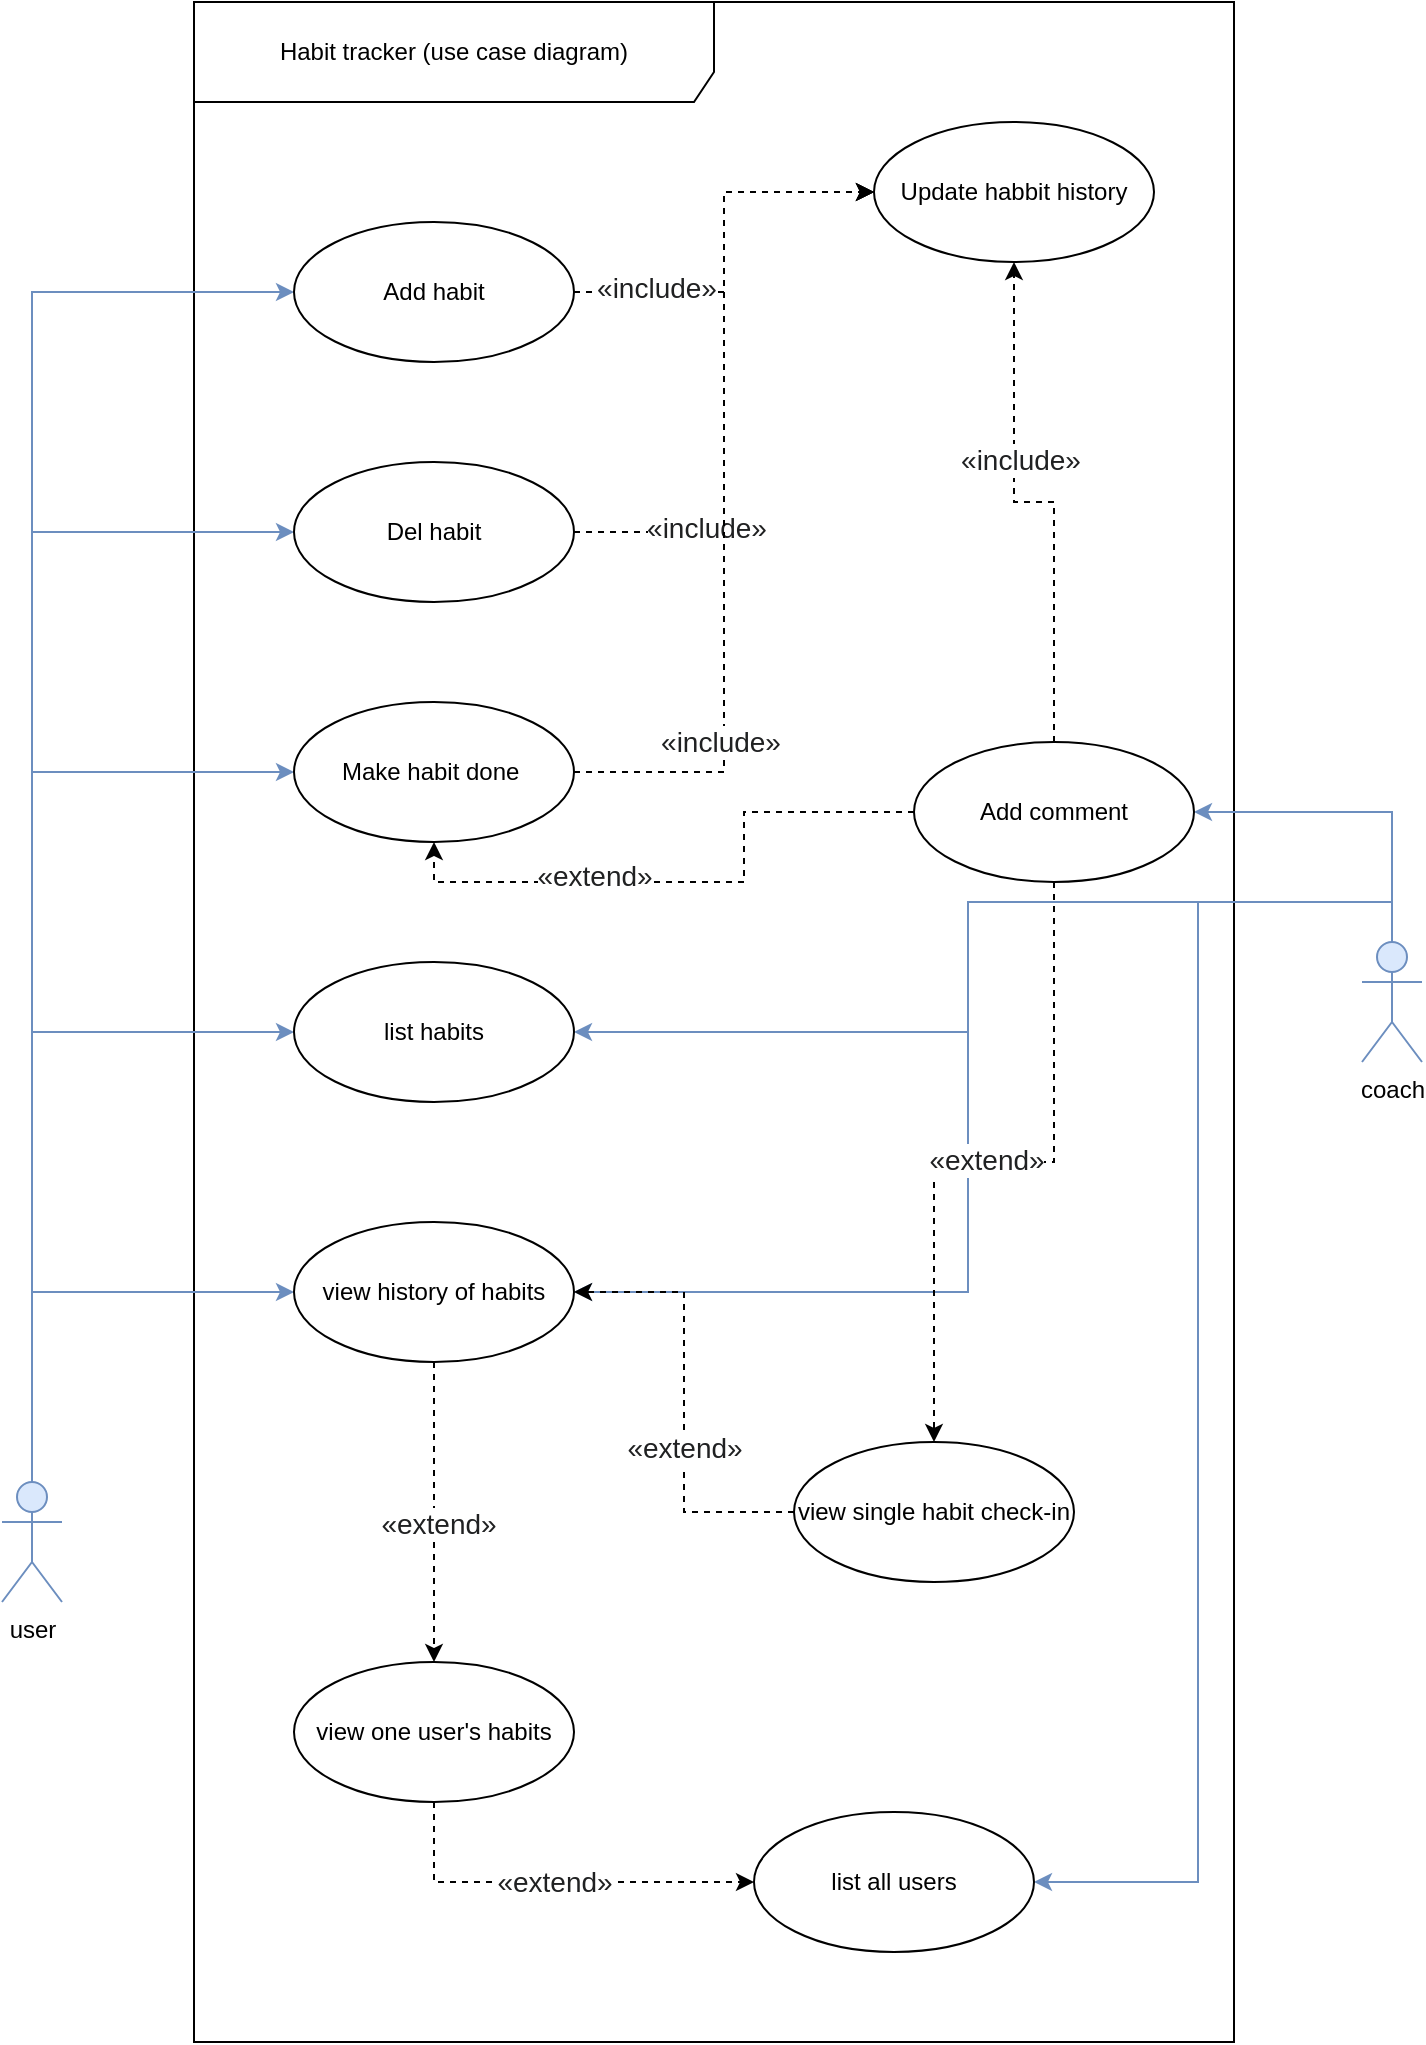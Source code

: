 <mxfile version="15.7.3" type="device"><diagram id="i0s6ynnw4_arNtwk_-X4" name="Page-1"><mxGraphModel dx="1184" dy="762" grid="1" gridSize="10" guides="1" tooltips="1" connect="1" arrows="1" fold="1" page="1" pageScale="1" pageWidth="827" pageHeight="1169" math="0" shadow="0"><root><mxCell id="0"/><mxCell id="1" parent="0"/><mxCell id="bCbBn_DZaPaS09el-NNW-1" value="Habit tracker (use case diagram)" style="shape=umlFrame;whiteSpace=wrap;html=1;width=260;height=50;" vertex="1" parent="1"><mxGeometry x="160" y="60" width="520" height="1020" as="geometry"/></mxCell><mxCell id="bCbBn_DZaPaS09el-NNW-14" style="edgeStyle=orthogonalEdgeStyle;rounded=0;orthogonalLoop=1;jettySize=auto;html=1;exitX=0.5;exitY=0;exitDx=0;exitDy=0;exitPerimeter=0;entryX=0;entryY=0.5;entryDx=0;entryDy=0;fillColor=#dae8fc;strokeColor=#6c8ebf;" edge="1" parent="1" source="bCbBn_DZaPaS09el-NNW-2" target="bCbBn_DZaPaS09el-NNW-7"><mxGeometry relative="1" as="geometry"/></mxCell><mxCell id="bCbBn_DZaPaS09el-NNW-15" style="edgeStyle=orthogonalEdgeStyle;rounded=0;orthogonalLoop=1;jettySize=auto;html=1;exitX=0.5;exitY=0;exitDx=0;exitDy=0;exitPerimeter=0;entryX=0;entryY=0.5;entryDx=0;entryDy=0;fillColor=#dae8fc;strokeColor=#6c8ebf;" edge="1" parent="1" source="bCbBn_DZaPaS09el-NNW-2" target="bCbBn_DZaPaS09el-NNW-8"><mxGeometry relative="1" as="geometry"/></mxCell><mxCell id="bCbBn_DZaPaS09el-NNW-16" style="edgeStyle=orthogonalEdgeStyle;rounded=0;orthogonalLoop=1;jettySize=auto;html=1;exitX=0.5;exitY=0;exitDx=0;exitDy=0;exitPerimeter=0;entryX=0;entryY=0.5;entryDx=0;entryDy=0;fillColor=#dae8fc;strokeColor=#6c8ebf;" edge="1" parent="1" source="bCbBn_DZaPaS09el-NNW-2" target="bCbBn_DZaPaS09el-NNW-9"><mxGeometry relative="1" as="geometry"/></mxCell><mxCell id="bCbBn_DZaPaS09el-NNW-17" style="edgeStyle=orthogonalEdgeStyle;rounded=0;orthogonalLoop=1;jettySize=auto;html=1;exitX=0.5;exitY=0;exitDx=0;exitDy=0;exitPerimeter=0;entryX=0;entryY=0.5;entryDx=0;entryDy=0;fillColor=#dae8fc;strokeColor=#6c8ebf;" edge="1" parent="1" source="bCbBn_DZaPaS09el-NNW-2" target="bCbBn_DZaPaS09el-NNW-6"><mxGeometry relative="1" as="geometry"/></mxCell><mxCell id="bCbBn_DZaPaS09el-NNW-22" style="edgeStyle=orthogonalEdgeStyle;rounded=0;orthogonalLoop=1;jettySize=auto;html=1;exitX=0.5;exitY=0;exitDx=0;exitDy=0;exitPerimeter=0;entryX=0;entryY=0.5;entryDx=0;entryDy=0;fillColor=#dae8fc;strokeColor=#6c8ebf;" edge="1" parent="1" source="bCbBn_DZaPaS09el-NNW-2" target="bCbBn_DZaPaS09el-NNW-18"><mxGeometry relative="1" as="geometry"/></mxCell><mxCell id="bCbBn_DZaPaS09el-NNW-2" value="user" style="shape=umlActor;verticalLabelPosition=bottom;verticalAlign=top;html=1;fillColor=#dae8fc;strokeColor=#6c8ebf;" vertex="1" parent="1"><mxGeometry x="64" y="800" width="30" height="60" as="geometry"/></mxCell><mxCell id="bCbBn_DZaPaS09el-NNW-25" style="edgeStyle=orthogonalEdgeStyle;rounded=0;orthogonalLoop=1;jettySize=auto;html=1;exitX=0.5;exitY=0;exitDx=0;exitDy=0;exitPerimeter=0;entryX=1;entryY=0.5;entryDx=0;entryDy=0;fillColor=#dae8fc;strokeColor=#6c8ebf;" edge="1" parent="1" source="bCbBn_DZaPaS09el-NNW-3" target="bCbBn_DZaPaS09el-NNW-23"><mxGeometry relative="1" as="geometry"/></mxCell><mxCell id="bCbBn_DZaPaS09el-NNW-40" style="edgeStyle=orthogonalEdgeStyle;rounded=0;orthogonalLoop=1;jettySize=auto;html=1;exitX=0.5;exitY=0;exitDx=0;exitDy=0;exitPerimeter=0;entryX=1;entryY=0.5;entryDx=0;entryDy=0;fillColor=#dae8fc;strokeColor=#6c8ebf;" edge="1" parent="1" source="bCbBn_DZaPaS09el-NNW-3" target="bCbBn_DZaPaS09el-NNW-9"><mxGeometry relative="1" as="geometry"/></mxCell><mxCell id="bCbBn_DZaPaS09el-NNW-42" style="edgeStyle=orthogonalEdgeStyle;rounded=0;orthogonalLoop=1;jettySize=auto;html=1;exitX=0.5;exitY=0;exitDx=0;exitDy=0;exitPerimeter=0;entryX=1;entryY=0.5;entryDx=0;entryDy=0;fillColor=#dae8fc;strokeColor=#6c8ebf;" edge="1" parent="1" source="bCbBn_DZaPaS09el-NNW-3" target="bCbBn_DZaPaS09el-NNW-41"><mxGeometry relative="1" as="geometry"/></mxCell><mxCell id="bCbBn_DZaPaS09el-NNW-49" style="edgeStyle=orthogonalEdgeStyle;rounded=0;orthogonalLoop=1;jettySize=auto;html=1;exitX=0.5;exitY=0;exitDx=0;exitDy=0;exitPerimeter=0;entryX=1;entryY=0.5;entryDx=0;entryDy=0;fillColor=#dae8fc;strokeColor=#6c8ebf;" edge="1" parent="1" source="bCbBn_DZaPaS09el-NNW-3" target="bCbBn_DZaPaS09el-NNW-18"><mxGeometry relative="1" as="geometry"/></mxCell><mxCell id="bCbBn_DZaPaS09el-NNW-3" value="coach" style="shape=umlActor;verticalLabelPosition=bottom;verticalAlign=top;html=1;fillColor=#dae8fc;strokeColor=#6c8ebf;" vertex="1" parent="1"><mxGeometry x="744" y="530" width="30" height="60" as="geometry"/></mxCell><mxCell id="bCbBn_DZaPaS09el-NNW-26" style="edgeStyle=orthogonalEdgeStyle;rounded=0;orthogonalLoop=1;jettySize=auto;html=1;exitX=1;exitY=0.5;exitDx=0;exitDy=0;entryX=0;entryY=0.5;entryDx=0;entryDy=0;dashed=1;" edge="1" parent="1" source="bCbBn_DZaPaS09el-NNW-6" target="bCbBn_DZaPaS09el-NNW-24"><mxGeometry relative="1" as="geometry"/></mxCell><mxCell id="bCbBn_DZaPaS09el-NNW-27" value="&lt;span style=&quot;color: rgb(32 , 33 , 34) ; font-family: sans-serif ; font-size: 14px ; text-align: left&quot;&gt;«include»&lt;/span&gt;&lt;br&gt;" style="edgeLabel;html=1;align=center;verticalAlign=middle;resizable=0;points=[];" vertex="1" connectable="0" parent="bCbBn_DZaPaS09el-NNW-26"><mxGeometry x="-0.59" y="2" relative="1" as="geometry"><mxPoint as="offset"/></mxGeometry></mxCell><mxCell id="bCbBn_DZaPaS09el-NNW-6" value="Add habit" style="ellipse;whiteSpace=wrap;html=1;" vertex="1" parent="1"><mxGeometry x="210" y="170" width="140" height="70" as="geometry"/></mxCell><mxCell id="bCbBn_DZaPaS09el-NNW-7" value="Del habit" style="ellipse;whiteSpace=wrap;html=1;" vertex="1" parent="1"><mxGeometry x="210" y="290" width="140" height="70" as="geometry"/></mxCell><mxCell id="bCbBn_DZaPaS09el-NNW-8" value="Make habit done&amp;nbsp;" style="ellipse;whiteSpace=wrap;html=1;" vertex="1" parent="1"><mxGeometry x="210" y="410" width="140" height="70" as="geometry"/></mxCell><mxCell id="bCbBn_DZaPaS09el-NNW-9" value="list habits" style="ellipse;whiteSpace=wrap;html=1;" vertex="1" parent="1"><mxGeometry x="210" y="540" width="140" height="70" as="geometry"/></mxCell><mxCell id="bCbBn_DZaPaS09el-NNW-51" style="edgeStyle=orthogonalEdgeStyle;rounded=0;orthogonalLoop=1;jettySize=auto;html=1;exitX=0.5;exitY=1;exitDx=0;exitDy=0;entryX=0.5;entryY=0;entryDx=0;entryDy=0;dashed=1;" edge="1" parent="1" source="bCbBn_DZaPaS09el-NNW-18" target="bCbBn_DZaPaS09el-NNW-50"><mxGeometry relative="1" as="geometry"/></mxCell><mxCell id="bCbBn_DZaPaS09el-NNW-53" value="&lt;span style=&quot;color: rgb(32 , 33 , 34) ; font-family: sans-serif ; font-size: 14px ; text-align: left&quot;&gt;«extend»&lt;/span&gt;" style="edgeLabel;html=1;align=center;verticalAlign=middle;resizable=0;points=[];" vertex="1" connectable="0" parent="bCbBn_DZaPaS09el-NNW-51"><mxGeometry x="0.071" y="2" relative="1" as="geometry"><mxPoint as="offset"/></mxGeometry></mxCell><mxCell id="bCbBn_DZaPaS09el-NNW-18" value="view history of habits" style="ellipse;whiteSpace=wrap;html=1;" vertex="1" parent="1"><mxGeometry x="210" y="670" width="140" height="70" as="geometry"/></mxCell><mxCell id="bCbBn_DZaPaS09el-NNW-43" style="edgeStyle=orthogonalEdgeStyle;rounded=0;orthogonalLoop=1;jettySize=auto;html=1;exitX=0.5;exitY=1;exitDx=0;exitDy=0;entryX=0.5;entryY=0;entryDx=0;entryDy=0;dashed=1;" edge="1" parent="1" source="bCbBn_DZaPaS09el-NNW-23" target="bCbBn_DZaPaS09el-NNW-36"><mxGeometry relative="1" as="geometry"/></mxCell><mxCell id="bCbBn_DZaPaS09el-NNW-44" value="&lt;span style=&quot;color: rgba(0 , 0 , 0 , 0) ; font-family: monospace ; font-size: 0px ; background-color: rgb(248 , 249 , 250)&quot;&gt;%3CmxGraphModel%3E%3Croot%3E%3CmxCell%20id%3D%220%22%2F%3E%3CmxCell%20id%3D%221%22%20parent%3D%220%22%2F%3E%3CmxCell%20id%3D%222%22%20value%3D%22view%20single%20habit%20check-in%22%20style%3D%22ellipse%3BwhiteSpace%3Dwrap%3Bhtml%3D1%3B%22%20vertex%3D%221%22%20parent%3D%221%22%3E%3CmxGeometry%20x%3D%22510%22%20y%3D%22600%22%20width%3D%22140%22%20height%3D%2270%22%20as%3D%22geometry%22%2F%3E%3C%2FmxCell%3E%3C%2Froot%3E%3C%2FmxGraphModel%3E&lt;/span&gt;" style="edgeLabel;html=1;align=center;verticalAlign=middle;resizable=0;points=[];" vertex="1" connectable="0" parent="bCbBn_DZaPaS09el-NNW-43"><mxGeometry x="0.331" relative="1" as="geometry"><mxPoint as="offset"/></mxGeometry></mxCell><mxCell id="bCbBn_DZaPaS09el-NNW-55" value="&lt;span style=&quot;color: rgb(32 , 33 , 34) ; font-family: sans-serif ; font-size: 14px ; text-align: left&quot;&gt;«extend»&lt;/span&gt;" style="edgeLabel;html=1;align=center;verticalAlign=middle;resizable=0;points=[];" vertex="1" connectable="0" parent="bCbBn_DZaPaS09el-NNW-43"><mxGeometry x="0.027" y="-1" relative="1" as="geometry"><mxPoint as="offset"/></mxGeometry></mxCell><mxCell id="bCbBn_DZaPaS09el-NNW-47" style="edgeStyle=orthogonalEdgeStyle;rounded=0;orthogonalLoop=1;jettySize=auto;html=1;exitX=0.5;exitY=0;exitDx=0;exitDy=0;entryX=0.5;entryY=1;entryDx=0;entryDy=0;dashed=1;" edge="1" parent="1" source="bCbBn_DZaPaS09el-NNW-23" target="bCbBn_DZaPaS09el-NNW-24"><mxGeometry relative="1" as="geometry"/></mxCell><mxCell id="bCbBn_DZaPaS09el-NNW-48" value="&lt;span style=&quot;color: rgb(32 , 33 , 34) ; font-family: sans-serif ; font-size: 14px ; text-align: left&quot;&gt;«include»&lt;/span&gt;" style="edgeLabel;html=1;align=center;verticalAlign=middle;resizable=0;points=[];" vertex="1" connectable="0" parent="bCbBn_DZaPaS09el-NNW-47"><mxGeometry x="0.244" y="-3" relative="1" as="geometry"><mxPoint as="offset"/></mxGeometry></mxCell><mxCell id="bCbBn_DZaPaS09el-NNW-56" style="edgeStyle=orthogonalEdgeStyle;rounded=0;orthogonalLoop=1;jettySize=auto;html=1;exitX=0;exitY=0.5;exitDx=0;exitDy=0;entryX=0.5;entryY=1;entryDx=0;entryDy=0;dashed=1;" edge="1" parent="1" source="bCbBn_DZaPaS09el-NNW-23" target="bCbBn_DZaPaS09el-NNW-8"><mxGeometry relative="1" as="geometry"/></mxCell><mxCell id="bCbBn_DZaPaS09el-NNW-57" value="&lt;span style=&quot;color: rgb(32 , 33 , 34) ; font-family: sans-serif ; font-size: 14px ; text-align: left&quot;&gt;«extend»&lt;/span&gt;" style="edgeLabel;html=1;align=center;verticalAlign=middle;resizable=0;points=[];" vertex="1" connectable="0" parent="bCbBn_DZaPaS09el-NNW-56"><mxGeometry x="0.323" y="-3" relative="1" as="geometry"><mxPoint as="offset"/></mxGeometry></mxCell><mxCell id="bCbBn_DZaPaS09el-NNW-23" value="Add comment" style="ellipse;whiteSpace=wrap;html=1;" vertex="1" parent="1"><mxGeometry x="520" y="430" width="140" height="70" as="geometry"/></mxCell><mxCell id="bCbBn_DZaPaS09el-NNW-24" value="Update habbit history" style="ellipse;whiteSpace=wrap;html=1;" vertex="1" parent="1"><mxGeometry x="500" y="120" width="140" height="70" as="geometry"/></mxCell><mxCell id="bCbBn_DZaPaS09el-NNW-28" style="edgeStyle=orthogonalEdgeStyle;rounded=0;orthogonalLoop=1;jettySize=auto;html=1;exitX=1;exitY=0.5;exitDx=0;exitDy=0;entryX=0;entryY=0.5;entryDx=0;entryDy=0;dashed=1;" edge="1" parent="1" source="bCbBn_DZaPaS09el-NNW-7" target="bCbBn_DZaPaS09el-NNW-24"><mxGeometry relative="1" as="geometry"><mxPoint x="400" y="320" as="sourcePoint"/><mxPoint x="550" y="370" as="targetPoint"/></mxGeometry></mxCell><mxCell id="bCbBn_DZaPaS09el-NNW-29" value="&lt;span style=&quot;color: rgb(32 , 33 , 34) ; font-family: sans-serif ; font-size: 14px ; text-align: left&quot;&gt;«include»&lt;/span&gt;&lt;br&gt;" style="edgeLabel;html=1;align=center;verticalAlign=middle;resizable=0;points=[];" vertex="1" connectable="0" parent="bCbBn_DZaPaS09el-NNW-28"><mxGeometry x="-0.59" y="2" relative="1" as="geometry"><mxPoint as="offset"/></mxGeometry></mxCell><mxCell id="bCbBn_DZaPaS09el-NNW-30" style="edgeStyle=orthogonalEdgeStyle;rounded=0;orthogonalLoop=1;jettySize=auto;html=1;exitX=1;exitY=0.5;exitDx=0;exitDy=0;entryX=0;entryY=0.5;entryDx=0;entryDy=0;dashed=1;" edge="1" parent="1" source="bCbBn_DZaPaS09el-NNW-8" target="bCbBn_DZaPaS09el-NNW-24"><mxGeometry relative="1" as="geometry"><mxPoint x="414" y="430" as="sourcePoint"/><mxPoint x="564" y="350" as="targetPoint"/></mxGeometry></mxCell><mxCell id="bCbBn_DZaPaS09el-NNW-31" value="&lt;span style=&quot;color: rgb(32 , 33 , 34) ; font-family: sans-serif ; font-size: 14px ; text-align: left&quot;&gt;«include»&lt;/span&gt;&lt;br&gt;" style="edgeLabel;html=1;align=center;verticalAlign=middle;resizable=0;points=[];" vertex="1" connectable="0" parent="bCbBn_DZaPaS09el-NNW-30"><mxGeometry x="-0.59" y="2" relative="1" as="geometry"><mxPoint as="offset"/></mxGeometry></mxCell><mxCell id="bCbBn_DZaPaS09el-NNW-37" style="edgeStyle=orthogonalEdgeStyle;rounded=0;orthogonalLoop=1;jettySize=auto;html=1;exitX=0;exitY=0.5;exitDx=0;exitDy=0;entryX=1;entryY=0.5;entryDx=0;entryDy=0;dashed=1;" edge="1" parent="1" source="bCbBn_DZaPaS09el-NNW-36" target="bCbBn_DZaPaS09el-NNW-18"><mxGeometry relative="1" as="geometry"/></mxCell><mxCell id="bCbBn_DZaPaS09el-NNW-38" value="&lt;span style=&quot;color: rgba(0 , 0 , 0 , 0) ; font-family: monospace ; font-size: 0px ; background-color: rgb(248 , 249 , 250)&quot;&gt;%3CmxGraphModel%3E%3Croot%3E%3CmxCell%20id%3D%220%22%2F%3E%3CmxCell%20id%3D%221%22%20parent%3D%220%22%2F%3E%3CmxCell%20id%3D%222%22%20value%3D%22view%20history%20of%20habits%22%20style%3D%22ellipse%3BwhiteSpace%3Dwrap%3Bhtml%3D1%3B%22%20vertex%3D%221%22%20parent%3D%221%22%3E%3CmxGeometry%20x%3D%22210%22%20y%3D%22670%22%20width%3D%22140%22%20height%3D%2270%22%20as%3D%22geometry%22%2F%3E%3C%2FmxCell%3E%3C%2Froot%3E%3C%2FmxGraphModel%3E&lt;/span&gt;" style="edgeLabel;html=1;align=center;verticalAlign=middle;resizable=0;points=[];" vertex="1" connectable="0" parent="bCbBn_DZaPaS09el-NNW-37"><mxGeometry x="-0.2" y="1" relative="1" as="geometry"><mxPoint as="offset"/></mxGeometry></mxCell><mxCell id="bCbBn_DZaPaS09el-NNW-39" value="&lt;span style=&quot;color: rgb(32 , 33 , 34) ; font-family: sans-serif ; font-size: 14px ; text-align: left&quot;&gt;«extend»&lt;/span&gt;" style="edgeLabel;html=1;align=center;verticalAlign=middle;resizable=0;points=[];" vertex="1" connectable="0" parent="bCbBn_DZaPaS09el-NNW-37"><mxGeometry x="-0.073" relative="1" as="geometry"><mxPoint y="15" as="offset"/></mxGeometry></mxCell><mxCell id="bCbBn_DZaPaS09el-NNW-36" value="view single habit check-in" style="ellipse;whiteSpace=wrap;html=1;" vertex="1" parent="1"><mxGeometry x="460" y="780" width="140" height="70" as="geometry"/></mxCell><mxCell id="bCbBn_DZaPaS09el-NNW-41" value="list all users" style="ellipse;whiteSpace=wrap;html=1;" vertex="1" parent="1"><mxGeometry x="440" y="965" width="140" height="70" as="geometry"/></mxCell><mxCell id="bCbBn_DZaPaS09el-NNW-54" value="&lt;span style=&quot;color: rgb(32 , 33 , 34) ; font-family: sans-serif ; font-size: 14px ; text-align: left&quot;&gt;«extend»&lt;/span&gt;" style="edgeStyle=orthogonalEdgeStyle;rounded=0;orthogonalLoop=1;jettySize=auto;html=1;exitX=0.5;exitY=1;exitDx=0;exitDy=0;entryX=0;entryY=0.5;entryDx=0;entryDy=0;dashed=1;" edge="1" parent="1" source="bCbBn_DZaPaS09el-NNW-50" target="bCbBn_DZaPaS09el-NNW-41"><mxGeometry relative="1" as="geometry"/></mxCell><mxCell id="bCbBn_DZaPaS09el-NNW-50" value="view one user's habits" style="ellipse;whiteSpace=wrap;html=1;" vertex="1" parent="1"><mxGeometry x="210" y="890" width="140" height="70" as="geometry"/></mxCell></root></mxGraphModel></diagram></mxfile>